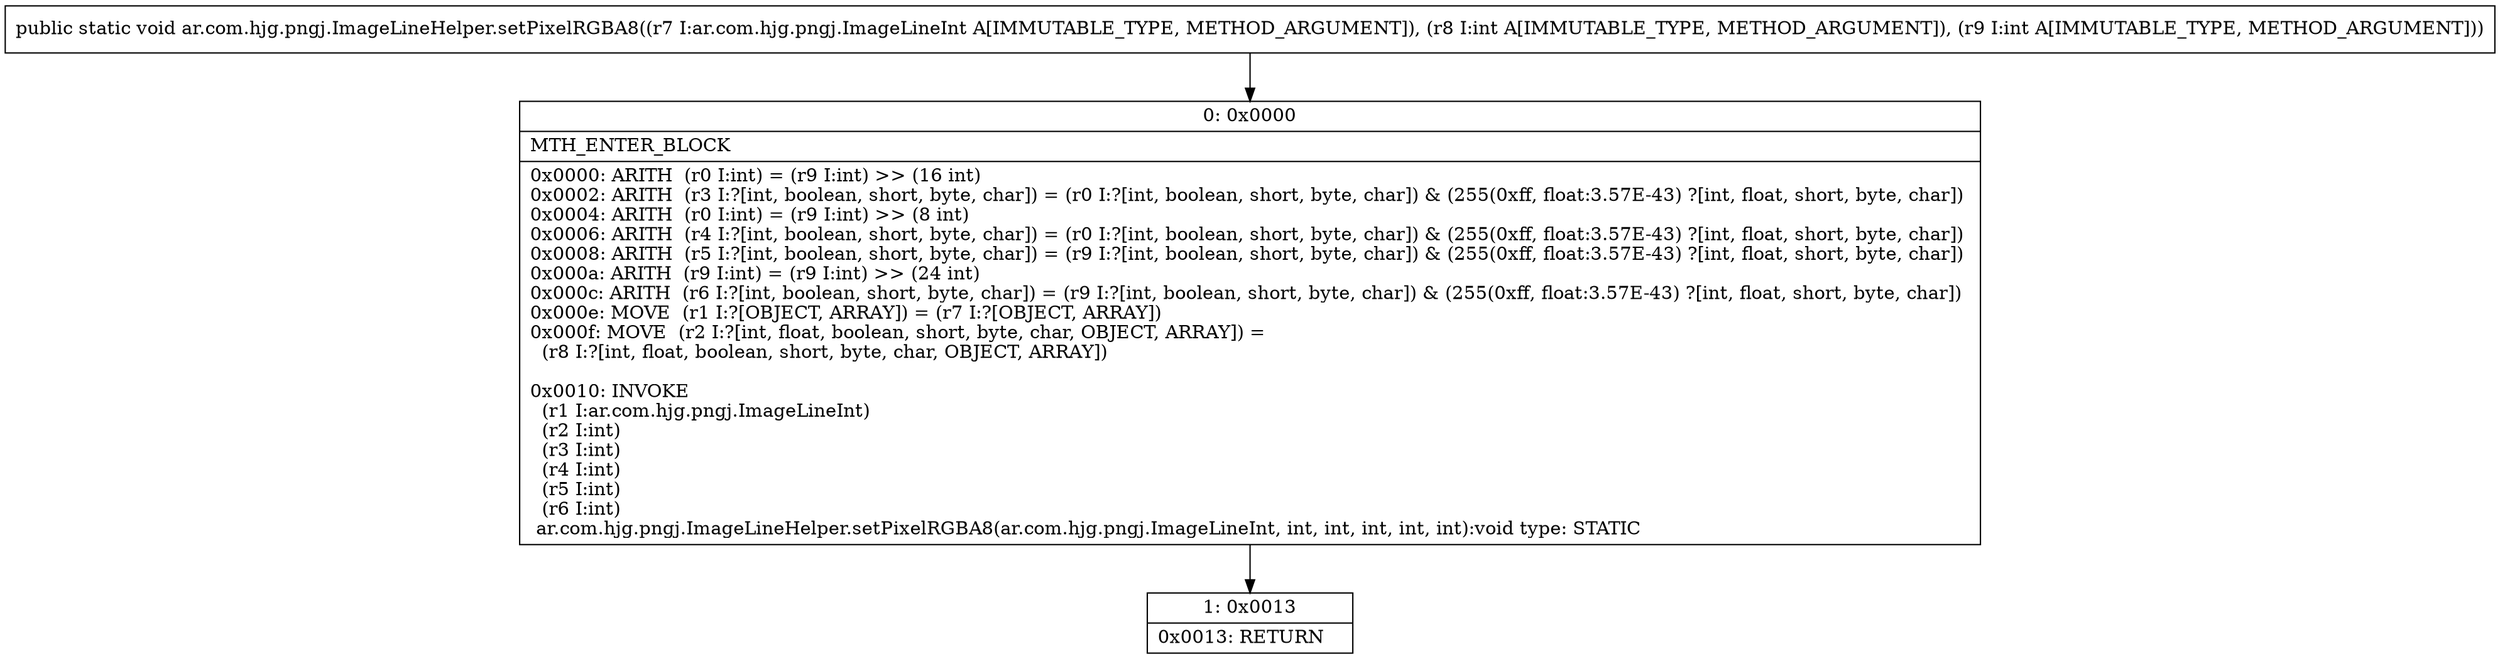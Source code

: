 digraph "CFG forar.com.hjg.pngj.ImageLineHelper.setPixelRGBA8(Lar\/com\/hjg\/pngj\/ImageLineInt;II)V" {
Node_0 [shape=record,label="{0\:\ 0x0000|MTH_ENTER_BLOCK\l|0x0000: ARITH  (r0 I:int) = (r9 I:int) \>\> (16 int) \l0x0002: ARITH  (r3 I:?[int, boolean, short, byte, char]) = (r0 I:?[int, boolean, short, byte, char]) & (255(0xff, float:3.57E\-43) ?[int, float, short, byte, char]) \l0x0004: ARITH  (r0 I:int) = (r9 I:int) \>\> (8 int) \l0x0006: ARITH  (r4 I:?[int, boolean, short, byte, char]) = (r0 I:?[int, boolean, short, byte, char]) & (255(0xff, float:3.57E\-43) ?[int, float, short, byte, char]) \l0x0008: ARITH  (r5 I:?[int, boolean, short, byte, char]) = (r9 I:?[int, boolean, short, byte, char]) & (255(0xff, float:3.57E\-43) ?[int, float, short, byte, char]) \l0x000a: ARITH  (r9 I:int) = (r9 I:int) \>\> (24 int) \l0x000c: ARITH  (r6 I:?[int, boolean, short, byte, char]) = (r9 I:?[int, boolean, short, byte, char]) & (255(0xff, float:3.57E\-43) ?[int, float, short, byte, char]) \l0x000e: MOVE  (r1 I:?[OBJECT, ARRAY]) = (r7 I:?[OBJECT, ARRAY]) \l0x000f: MOVE  (r2 I:?[int, float, boolean, short, byte, char, OBJECT, ARRAY]) = \l  (r8 I:?[int, float, boolean, short, byte, char, OBJECT, ARRAY])\l \l0x0010: INVOKE  \l  (r1 I:ar.com.hjg.pngj.ImageLineInt)\l  (r2 I:int)\l  (r3 I:int)\l  (r4 I:int)\l  (r5 I:int)\l  (r6 I:int)\l ar.com.hjg.pngj.ImageLineHelper.setPixelRGBA8(ar.com.hjg.pngj.ImageLineInt, int, int, int, int, int):void type: STATIC \l}"];
Node_1 [shape=record,label="{1\:\ 0x0013|0x0013: RETURN   \l}"];
MethodNode[shape=record,label="{public static void ar.com.hjg.pngj.ImageLineHelper.setPixelRGBA8((r7 I:ar.com.hjg.pngj.ImageLineInt A[IMMUTABLE_TYPE, METHOD_ARGUMENT]), (r8 I:int A[IMMUTABLE_TYPE, METHOD_ARGUMENT]), (r9 I:int A[IMMUTABLE_TYPE, METHOD_ARGUMENT])) }"];
MethodNode -> Node_0;
Node_0 -> Node_1;
}

